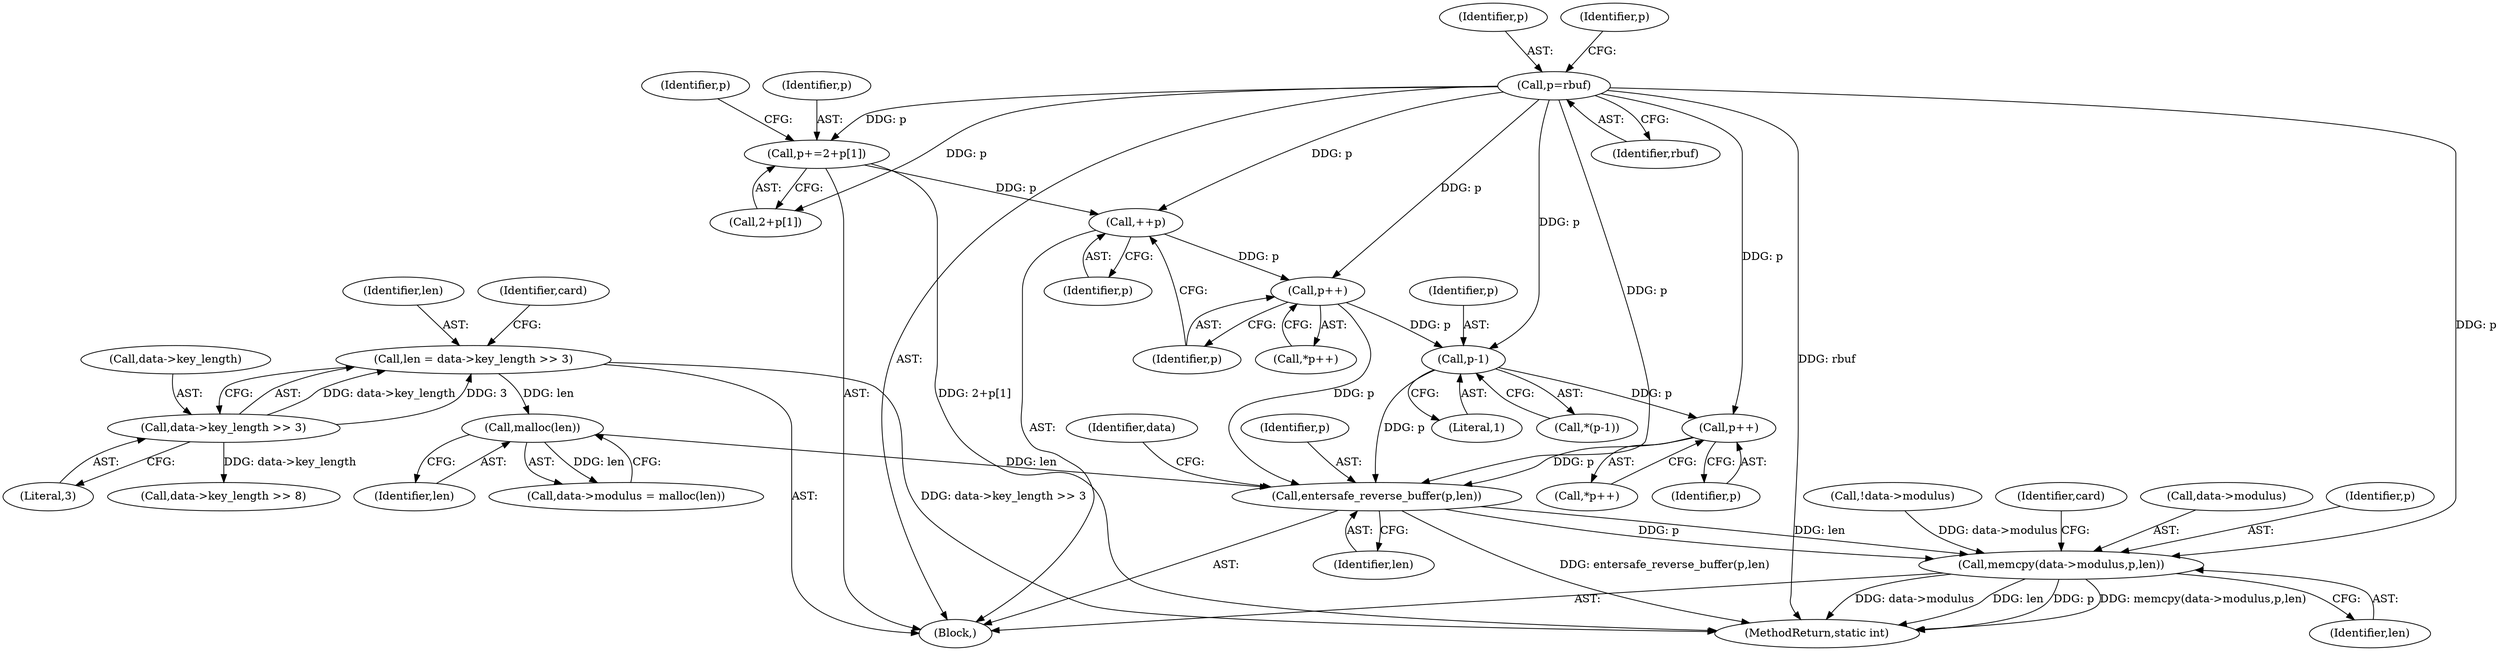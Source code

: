 digraph "0_OpenSC_8fe377e93b4b56060e5bbfb6f3142ceaeca744fa_5@pointer" {
"1000441" [label="(Call,entersafe_reverse_buffer(p,len))"];
"1000416" [label="(Call,p-1)"];
"1000407" [label="(Call,p++)"];
"1000402" [label="(Call,++p)"];
"1000384" [label="(Call,p+=2+p[1])"];
"1000370" [label="(Call,p=rbuf)"];
"1000437" [label="(Call,p++)"];
"1000357" [label="(Call,malloc(len))"];
"1000110" [label="(Call,len = data->key_length >> 3)"];
"1000112" [label="(Call,data->key_length >> 3)"];
"1000444" [label="(Call,memcpy(data->modulus,p,len))"];
"1000116" [label="(Literal,3)"];
"1000408" [label="(Identifier,p)"];
"1000402" [label="(Call,++p)"];
"1000112" [label="(Call,data->key_length >> 3)"];
"1000386" [label="(Call,2+p[1])"];
"1000371" [label="(Identifier,p)"];
"1000370" [label="(Call,p=rbuf)"];
"1000107" [label="(Block,)"];
"1000358" [label="(Identifier,len)"];
"1000406" [label="(Call,*p++)"];
"1000438" [label="(Identifier,p)"];
"1000443" [label="(Identifier,len)"];
"1000456" [label="(MethodReturn,static int)"];
"1000394" [label="(Identifier,p)"];
"1000437" [label="(Call,p++)"];
"1000110" [label="(Call,len = data->key_length >> 3)"];
"1000403" [label="(Identifier,p)"];
"1000372" [label="(Identifier,rbuf)"];
"1000446" [label="(Identifier,data)"];
"1000416" [label="(Call,p-1)"];
"1000360" [label="(Call,!data->modulus)"];
"1000418" [label="(Literal,1)"];
"1000376" [label="(Identifier,p)"];
"1000436" [label="(Call,*p++)"];
"1000444" [label="(Call,memcpy(data->modulus,p,len))"];
"1000357" [label="(Call,malloc(len))"];
"1000417" [label="(Identifier,p)"];
"1000353" [label="(Call,data->modulus = malloc(len))"];
"1000452" [label="(Identifier,card)"];
"1000123" [label="(Identifier,card)"];
"1000384" [label="(Call,p+=2+p[1])"];
"1000415" [label="(Call,*(p-1))"];
"1000445" [label="(Call,data->modulus)"];
"1000111" [label="(Identifier,len)"];
"1000442" [label="(Identifier,p)"];
"1000449" [label="(Identifier,len)"];
"1000231" [label="(Call,data->key_length >> 8)"];
"1000113" [label="(Call,data->key_length)"];
"1000441" [label="(Call,entersafe_reverse_buffer(p,len))"];
"1000448" [label="(Identifier,p)"];
"1000407" [label="(Call,p++)"];
"1000385" [label="(Identifier,p)"];
"1000441" -> "1000107"  [label="AST: "];
"1000441" -> "1000443"  [label="CFG: "];
"1000442" -> "1000441"  [label="AST: "];
"1000443" -> "1000441"  [label="AST: "];
"1000446" -> "1000441"  [label="CFG: "];
"1000441" -> "1000456"  [label="DDG: entersafe_reverse_buffer(p,len)"];
"1000416" -> "1000441"  [label="DDG: p"];
"1000407" -> "1000441"  [label="DDG: p"];
"1000437" -> "1000441"  [label="DDG: p"];
"1000370" -> "1000441"  [label="DDG: p"];
"1000357" -> "1000441"  [label="DDG: len"];
"1000441" -> "1000444"  [label="DDG: p"];
"1000441" -> "1000444"  [label="DDG: len"];
"1000416" -> "1000415"  [label="AST: "];
"1000416" -> "1000418"  [label="CFG: "];
"1000417" -> "1000416"  [label="AST: "];
"1000418" -> "1000416"  [label="AST: "];
"1000415" -> "1000416"  [label="CFG: "];
"1000407" -> "1000416"  [label="DDG: p"];
"1000370" -> "1000416"  [label="DDG: p"];
"1000416" -> "1000437"  [label="DDG: p"];
"1000407" -> "1000406"  [label="AST: "];
"1000407" -> "1000408"  [label="CFG: "];
"1000408" -> "1000407"  [label="AST: "];
"1000406" -> "1000407"  [label="CFG: "];
"1000402" -> "1000407"  [label="DDG: p"];
"1000370" -> "1000407"  [label="DDG: p"];
"1000402" -> "1000107"  [label="AST: "];
"1000402" -> "1000403"  [label="CFG: "];
"1000403" -> "1000402"  [label="AST: "];
"1000408" -> "1000402"  [label="CFG: "];
"1000384" -> "1000402"  [label="DDG: p"];
"1000370" -> "1000402"  [label="DDG: p"];
"1000384" -> "1000107"  [label="AST: "];
"1000384" -> "1000386"  [label="CFG: "];
"1000385" -> "1000384"  [label="AST: "];
"1000386" -> "1000384"  [label="AST: "];
"1000394" -> "1000384"  [label="CFG: "];
"1000384" -> "1000456"  [label="DDG: 2+p[1]"];
"1000370" -> "1000384"  [label="DDG: p"];
"1000370" -> "1000107"  [label="AST: "];
"1000370" -> "1000372"  [label="CFG: "];
"1000371" -> "1000370"  [label="AST: "];
"1000372" -> "1000370"  [label="AST: "];
"1000376" -> "1000370"  [label="CFG: "];
"1000370" -> "1000456"  [label="DDG: rbuf"];
"1000370" -> "1000386"  [label="DDG: p"];
"1000370" -> "1000437"  [label="DDG: p"];
"1000370" -> "1000444"  [label="DDG: p"];
"1000437" -> "1000436"  [label="AST: "];
"1000437" -> "1000438"  [label="CFG: "];
"1000438" -> "1000437"  [label="AST: "];
"1000436" -> "1000437"  [label="CFG: "];
"1000357" -> "1000353"  [label="AST: "];
"1000357" -> "1000358"  [label="CFG: "];
"1000358" -> "1000357"  [label="AST: "];
"1000353" -> "1000357"  [label="CFG: "];
"1000357" -> "1000353"  [label="DDG: len"];
"1000110" -> "1000357"  [label="DDG: len"];
"1000110" -> "1000107"  [label="AST: "];
"1000110" -> "1000112"  [label="CFG: "];
"1000111" -> "1000110"  [label="AST: "];
"1000112" -> "1000110"  [label="AST: "];
"1000123" -> "1000110"  [label="CFG: "];
"1000110" -> "1000456"  [label="DDG: data->key_length >> 3"];
"1000112" -> "1000110"  [label="DDG: data->key_length"];
"1000112" -> "1000110"  [label="DDG: 3"];
"1000112" -> "1000116"  [label="CFG: "];
"1000113" -> "1000112"  [label="AST: "];
"1000116" -> "1000112"  [label="AST: "];
"1000112" -> "1000231"  [label="DDG: data->key_length"];
"1000444" -> "1000107"  [label="AST: "];
"1000444" -> "1000449"  [label="CFG: "];
"1000445" -> "1000444"  [label="AST: "];
"1000448" -> "1000444"  [label="AST: "];
"1000449" -> "1000444"  [label="AST: "];
"1000452" -> "1000444"  [label="CFG: "];
"1000444" -> "1000456"  [label="DDG: data->modulus"];
"1000444" -> "1000456"  [label="DDG: len"];
"1000444" -> "1000456"  [label="DDG: p"];
"1000444" -> "1000456"  [label="DDG: memcpy(data->modulus,p,len)"];
"1000360" -> "1000444"  [label="DDG: data->modulus"];
}
